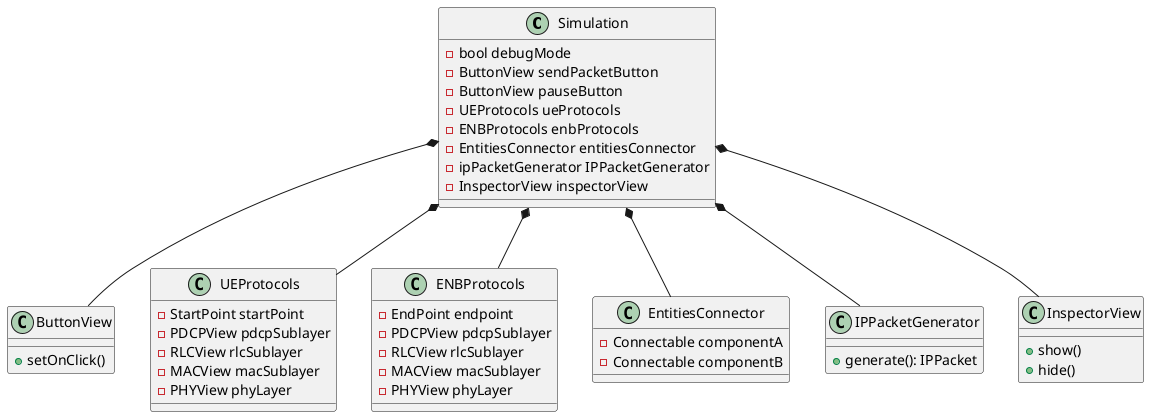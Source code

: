 @startuml

class Simulation {
  -bool debugMode
  -ButtonView sendPacketButton
  -ButtonView pauseButton
  -UEProtocols ueProtocols
  -ENBProtocols enbProtocols
  -EntitiesConnector entitiesConnector
  -ipPacketGenerator IPPacketGenerator
  -InspectorView inspectorView
}

class ButtonView {
  +setOnClick()
}

class UEProtocols {
  -StartPoint startPoint
  -PDCPView pdcpSublayer
  -RLCView rlcSublayer
  -MACView macSublayer
  -PHYView phyLayer
}

class ENBProtocols {
  -EndPoint endpoint
  -PDCPView pdcpSublayer
  -RLCView rlcSublayer
  -MACView macSublayer
  -PHYView phyLayer
}

class EntitiesConnector {
  -Connectable componentA
  -Connectable componentB
}

class IPPacketGenerator {
  +generate(): IPPacket
}

class InspectorView {
  +show()
  +hide()
}

Simulation *-- ButtonView
Simulation *-- UEProtocols
Simulation *-- ENBProtocols
Simulation *-- EntitiesConnector
Simulation *-- IPPacketGenerator
Simulation *-- InspectorView

@enduml